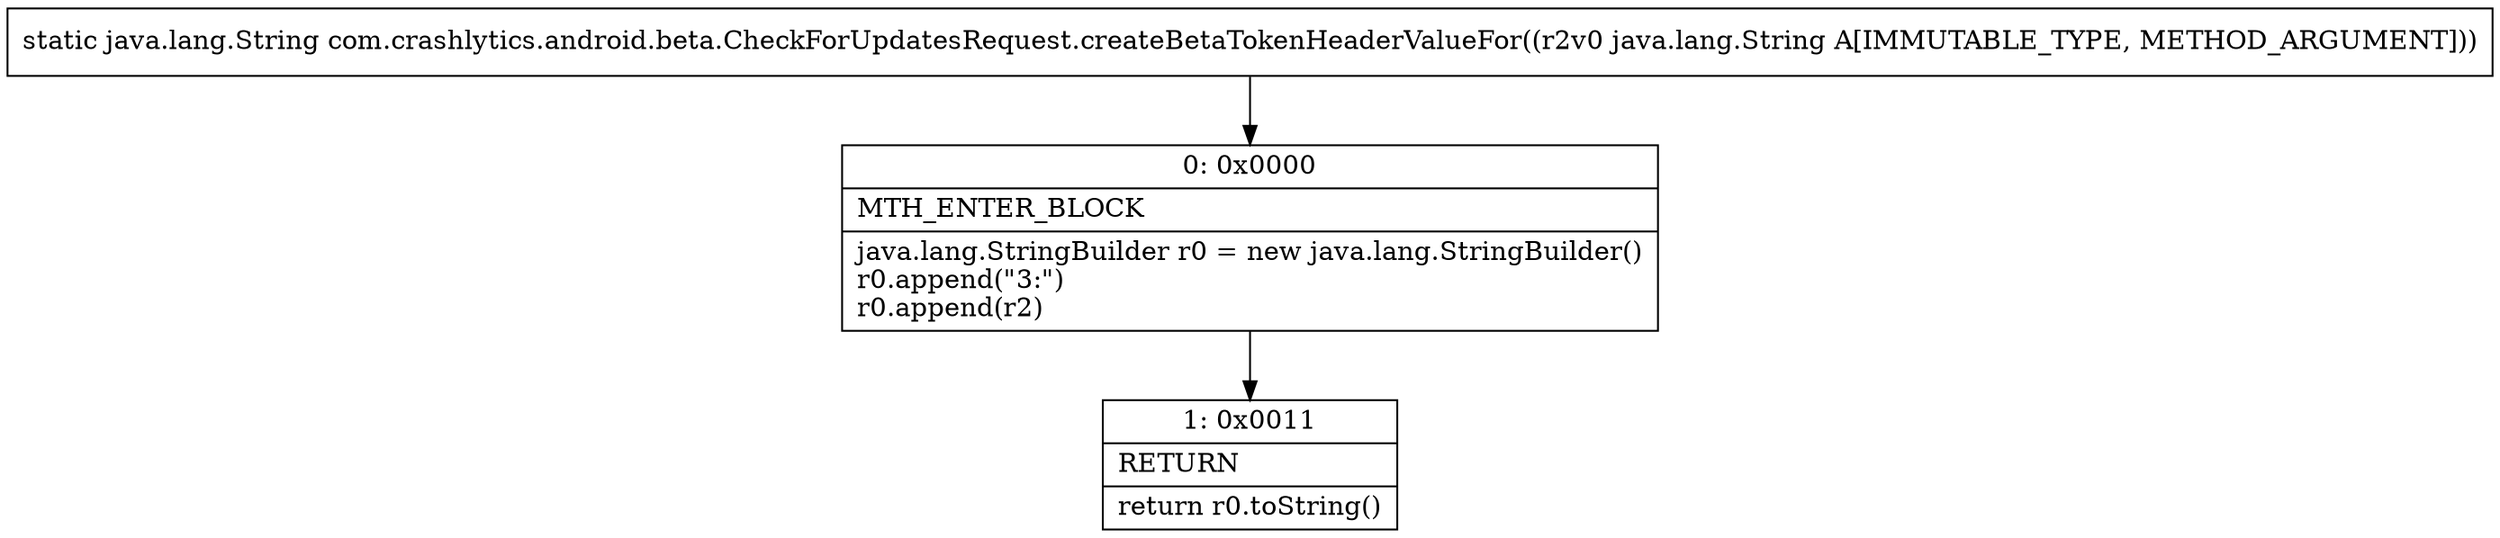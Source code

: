 digraph "CFG forcom.crashlytics.android.beta.CheckForUpdatesRequest.createBetaTokenHeaderValueFor(Ljava\/lang\/String;)Ljava\/lang\/String;" {
Node_0 [shape=record,label="{0\:\ 0x0000|MTH_ENTER_BLOCK\l|java.lang.StringBuilder r0 = new java.lang.StringBuilder()\lr0.append(\"3:\")\lr0.append(r2)\l}"];
Node_1 [shape=record,label="{1\:\ 0x0011|RETURN\l|return r0.toString()\l}"];
MethodNode[shape=record,label="{static java.lang.String com.crashlytics.android.beta.CheckForUpdatesRequest.createBetaTokenHeaderValueFor((r2v0 java.lang.String A[IMMUTABLE_TYPE, METHOD_ARGUMENT])) }"];
MethodNode -> Node_0;
Node_0 -> Node_1;
}

